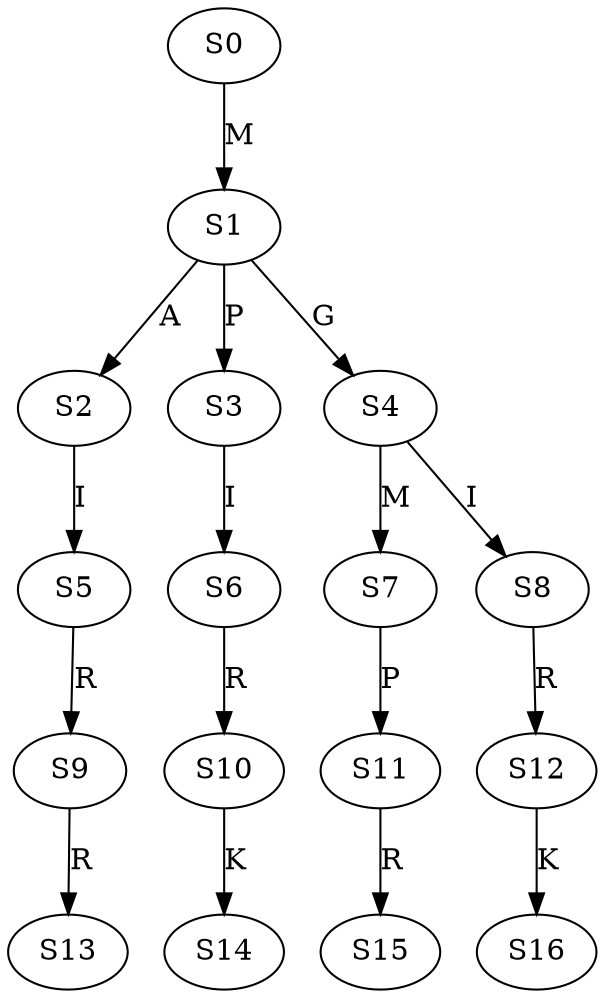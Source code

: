 strict digraph  {
	S0 -> S1 [ label = M ];
	S1 -> S2 [ label = A ];
	S1 -> S3 [ label = P ];
	S1 -> S4 [ label = G ];
	S2 -> S5 [ label = I ];
	S3 -> S6 [ label = I ];
	S4 -> S7 [ label = M ];
	S4 -> S8 [ label = I ];
	S5 -> S9 [ label = R ];
	S6 -> S10 [ label = R ];
	S7 -> S11 [ label = P ];
	S8 -> S12 [ label = R ];
	S9 -> S13 [ label = R ];
	S10 -> S14 [ label = K ];
	S11 -> S15 [ label = R ];
	S12 -> S16 [ label = K ];
}
